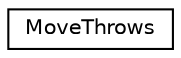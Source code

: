 digraph "Graphical Class Hierarchy"
{
  edge [fontname="Helvetica",fontsize="10",labelfontname="Helvetica",labelfontsize="10"];
  node [fontname="Helvetica",fontsize="10",shape=record];
  rankdir="LR";
  Node0 [label="MoveThrows",height=0.2,width=0.4,color="black", fillcolor="white", style="filled",URL="$struct_move_throws.html"];
}
